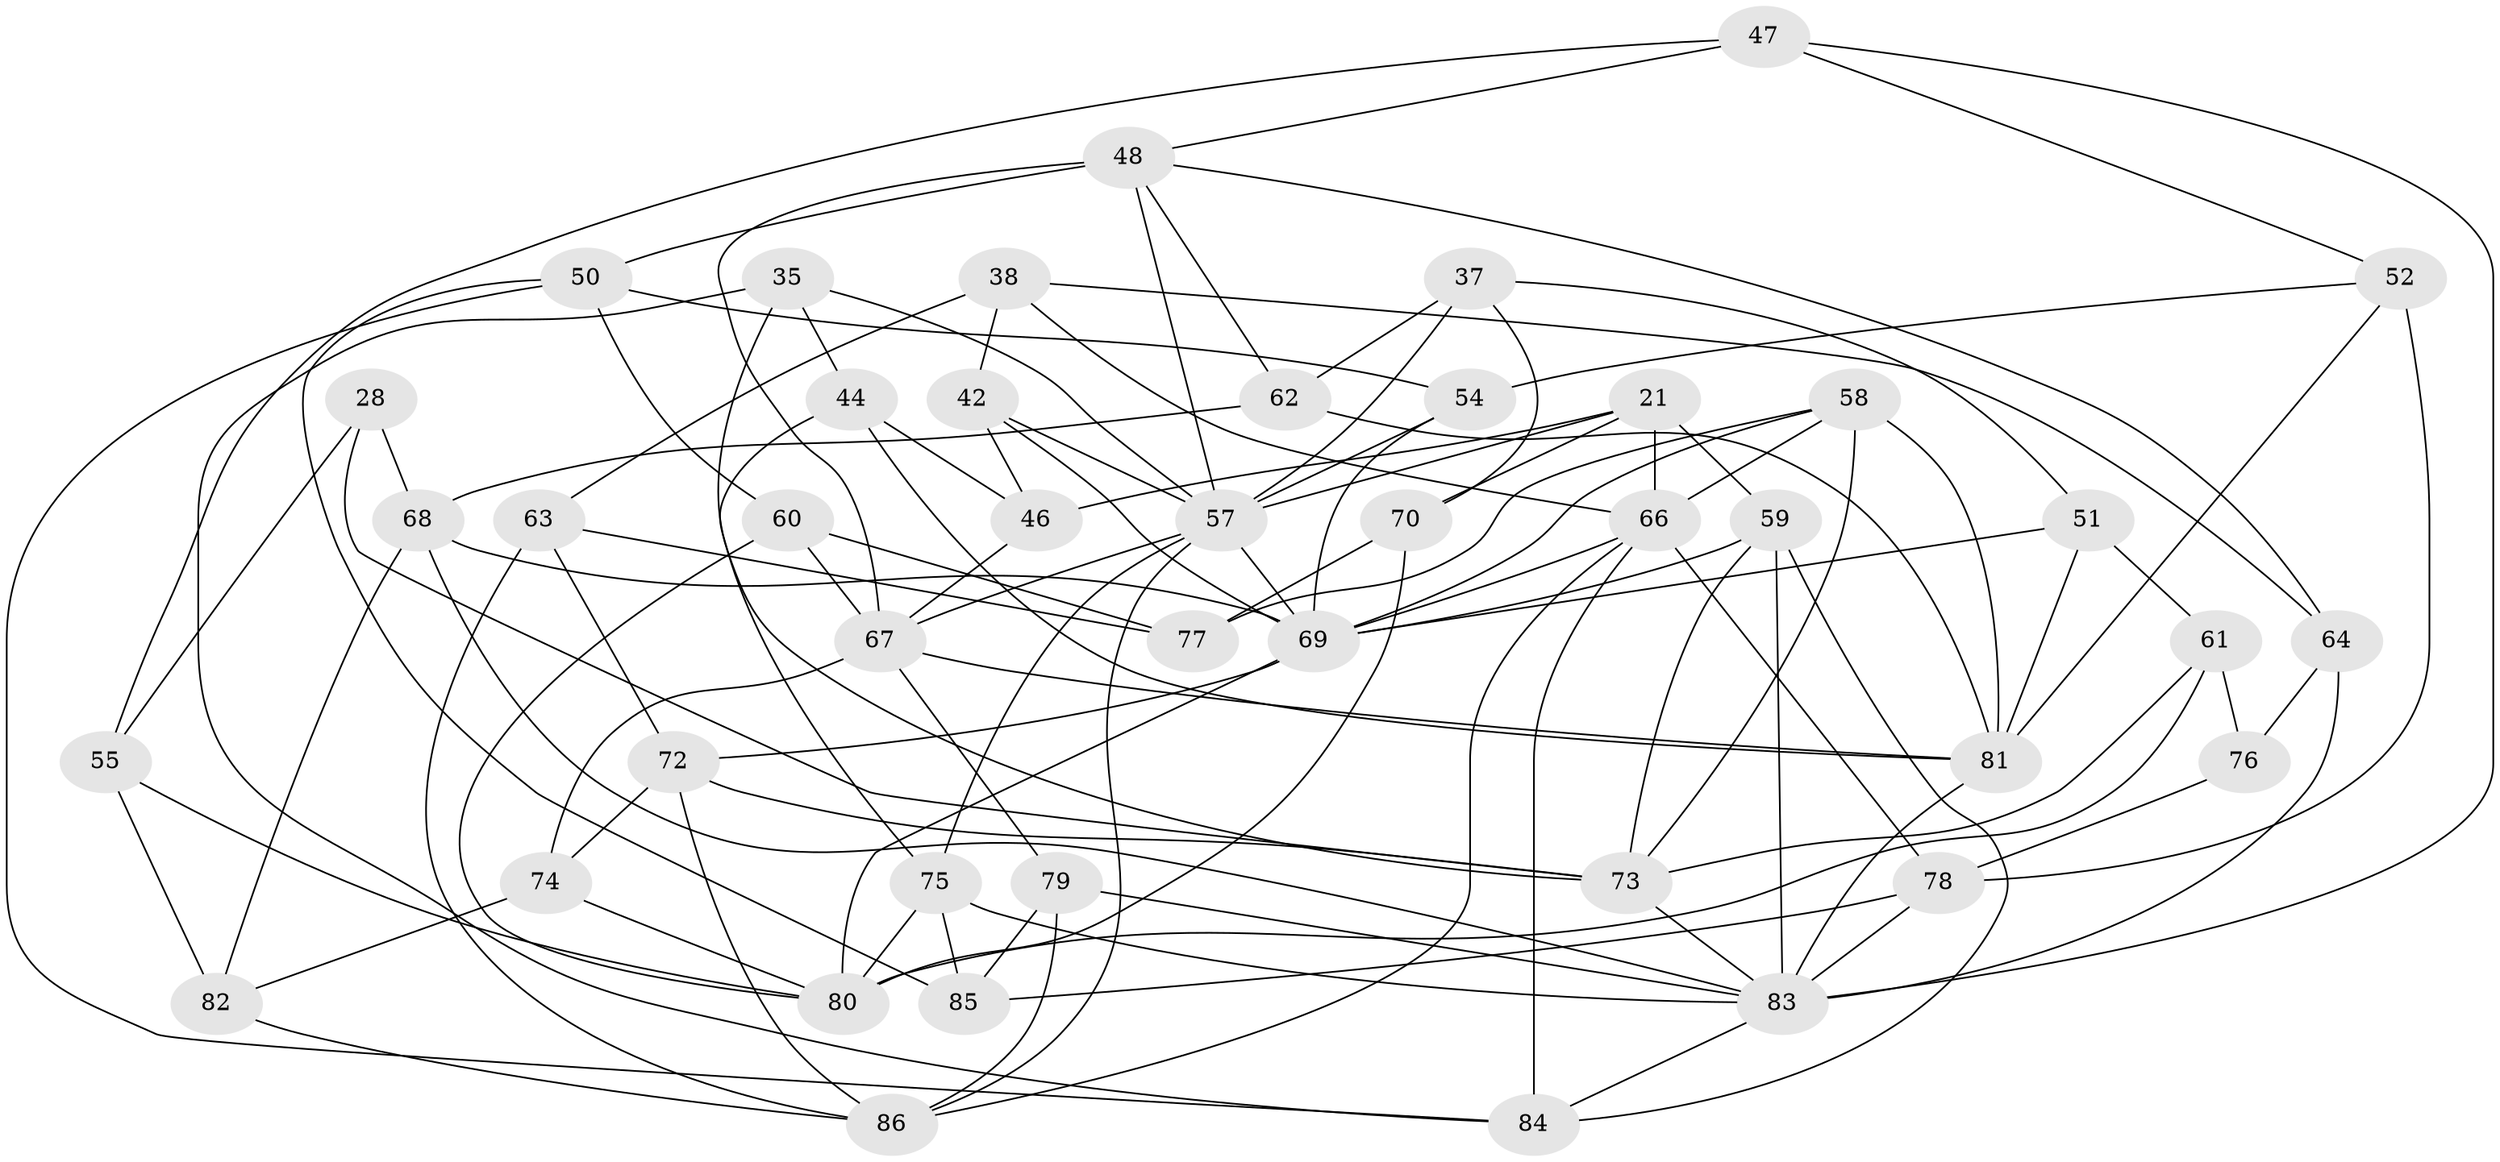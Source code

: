 // original degree distribution, {4: 1.0}
// Generated by graph-tools (version 1.1) at 2025/57/03/09/25 04:57:24]
// undirected, 43 vertices, 108 edges
graph export_dot {
graph [start="1"]
  node [color=gray90,style=filled];
  21 [super="+15+17"];
  28;
  35 [super="+22"];
  37;
  38;
  42;
  44;
  46;
  47;
  48 [super="+39"];
  50 [super="+14"];
  51;
  52;
  54;
  55;
  57 [super="+2+18+4+36"];
  58 [super="+25+45"];
  59 [super="+19"];
  60;
  61;
  62;
  63;
  64 [super="+41"];
  66 [super="+8+13+31"];
  67 [super="+49"];
  68 [super="+12"];
  69 [super="+24+40"];
  70;
  72 [super="+56+43"];
  73 [super="+1+5+33"];
  74 [super="+29"];
  75 [super="+26"];
  76;
  77;
  78 [super="+71"];
  79;
  80 [super="+32+53"];
  81 [super="+65"];
  82;
  83 [super="+6+16"];
  84 [super="+7+11"];
  85;
  86 [super="+34"];
  21 -- 66 [weight=3];
  21 -- 57 [weight=2];
  21 -- 70;
  21 -- 59;
  21 -- 46;
  28 -- 68 [weight=2];
  28 -- 55;
  28 -- 73;
  35 -- 44;
  35 -- 84 [weight=2];
  35 -- 73 [weight=2];
  35 -- 57;
  37 -- 70;
  37 -- 62;
  37 -- 51;
  37 -- 57;
  38 -- 63;
  38 -- 64;
  38 -- 42;
  38 -- 66;
  42 -- 46;
  42 -- 57;
  42 -- 69;
  44 -- 81;
  44 -- 75;
  44 -- 46;
  46 -- 67;
  47 -- 55;
  47 -- 48;
  47 -- 52;
  47 -- 83;
  48 -- 64;
  48 -- 57 [weight=2];
  48 -- 50 [weight=2];
  48 -- 67;
  48 -- 62;
  50 -- 60;
  50 -- 54;
  50 -- 84;
  50 -- 85;
  51 -- 69;
  51 -- 81;
  51 -- 61;
  52 -- 54;
  52 -- 78;
  52 -- 81;
  54 -- 57;
  54 -- 69;
  55 -- 82;
  55 -- 80;
  57 -- 86;
  57 -- 69;
  57 -- 67;
  57 -- 75;
  58 -- 81 [weight=2];
  58 -- 73 [weight=2];
  58 -- 66;
  58 -- 77;
  58 -- 69 [weight=2];
  59 -- 84 [weight=2];
  59 -- 73;
  59 -- 83;
  59 -- 69;
  60 -- 77;
  60 -- 80;
  60 -- 67;
  61 -- 76;
  61 -- 73;
  61 -- 80;
  62 -- 68;
  62 -- 81;
  63 -- 86;
  63 -- 77;
  63 -- 72;
  64 -- 83 [weight=3];
  64 -- 76;
  66 -- 78;
  66 -- 84 [weight=2];
  66 -- 69;
  66 -- 86;
  67 -- 74 [weight=2];
  67 -- 81;
  67 -- 79;
  68 -- 82;
  68 -- 83;
  68 -- 69;
  69 -- 72 [weight=2];
  69 -- 80;
  70 -- 77;
  70 -- 80;
  72 -- 74 [weight=2];
  72 -- 73 [weight=2];
  72 -- 86;
  73 -- 83;
  74 -- 80;
  74 -- 82;
  75 -- 80 [weight=2];
  75 -- 83;
  75 -- 85;
  76 -- 78 [weight=2];
  78 -- 83;
  78 -- 85;
  79 -- 85;
  79 -- 83;
  79 -- 86;
  81 -- 83;
  82 -- 86;
  83 -- 84;
}
